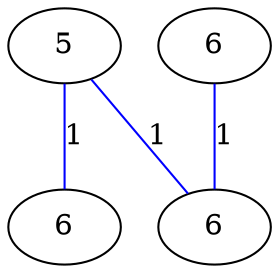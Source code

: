 graph G {
	0 [label="5"];
	1 [label="6"];
	2 [label="6"];
	3 [label="6"];
	0 -- 2 [label="1", color=blue];
	0 -- 3 [label="1", color=blue];
	1 -- 3 [label="1", color=blue];
}
